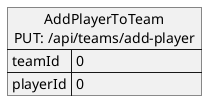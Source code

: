 @startuml Add player to team request

json "AddPlayerToTeam\nPUT: /api/teams/add-player" as addPlayerToTeamRequest {
    "teamId": 0,
    "playerId": 0
}

@enduml